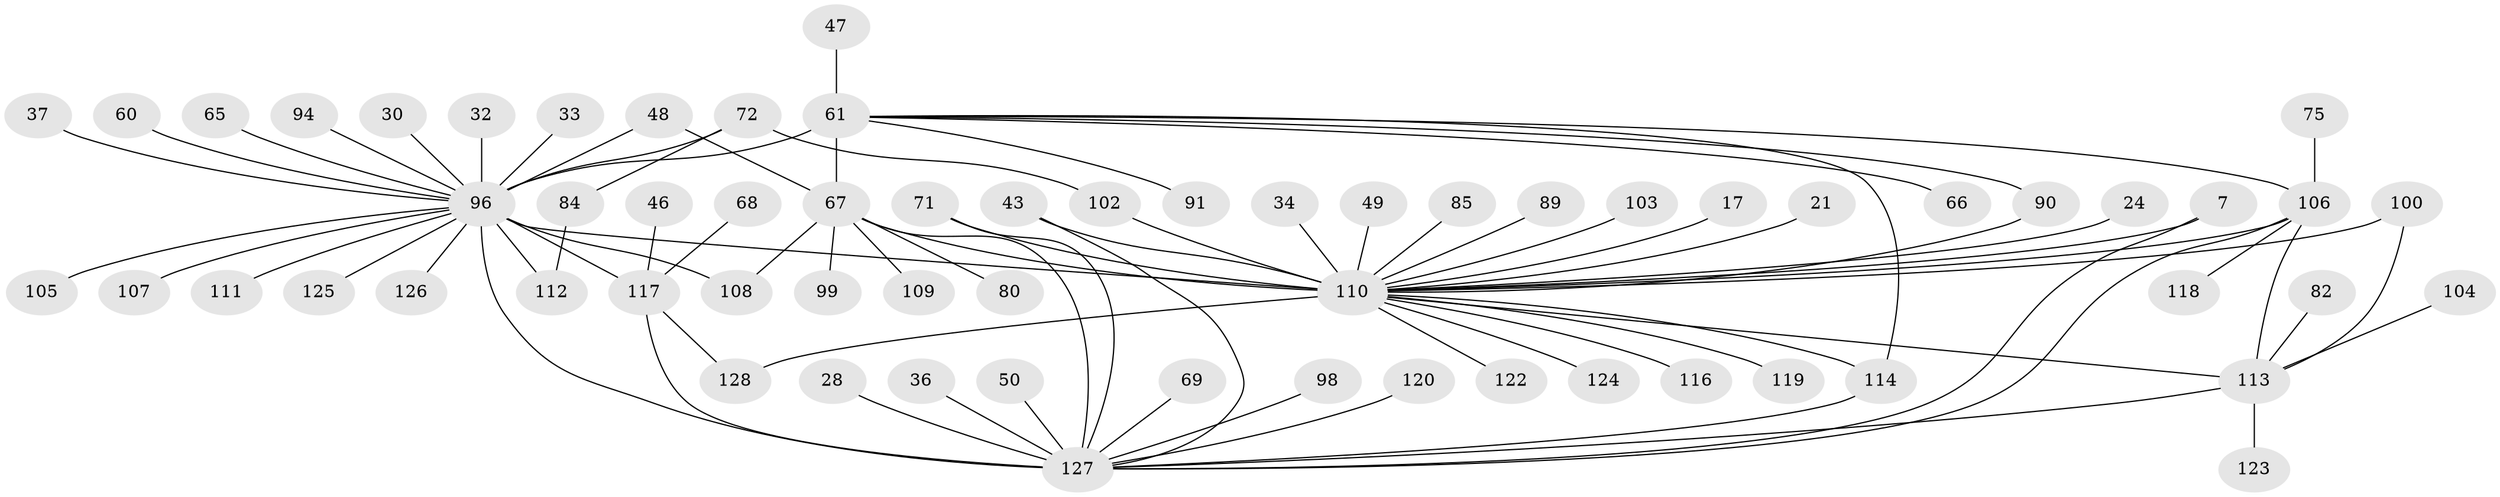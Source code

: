 // original degree distribution, {13: 0.015625, 14: 0.0078125, 5: 0.0390625, 7: 0.0234375, 24: 0.0078125, 3: 0.1015625, 6: 0.0234375, 12: 0.0078125, 9: 0.015625, 10: 0.0078125, 1: 0.4609375, 8: 0.015625, 2: 0.203125, 4: 0.0703125}
// Generated by graph-tools (version 1.1) at 2025/47/03/09/25 04:47:10]
// undirected, 64 vertices, 82 edges
graph export_dot {
graph [start="1"]
  node [color=gray90,style=filled];
  7;
  17;
  21;
  24;
  28;
  30;
  32;
  33;
  34;
  36;
  37;
  43;
  46;
  47;
  48;
  49;
  50;
  60;
  61 [super="+45"];
  65;
  66;
  67 [super="+19"];
  68;
  69;
  71;
  72;
  75;
  80;
  82;
  84 [super="+81"];
  85 [super="+52+70"];
  89;
  90;
  91;
  94;
  96 [super="+62+86"];
  98;
  99;
  100;
  102;
  103;
  104;
  105;
  106 [super="+14"];
  107;
  108 [super="+56"];
  109;
  110 [super="+101+42"];
  111 [super="+54"];
  112 [super="+87"];
  113 [super="+55+63+79"];
  114 [super="+26+38"];
  116 [super="+97"];
  117 [super="+25"];
  118 [super="+88"];
  119;
  120 [super="+31"];
  122;
  123;
  124;
  125;
  126;
  127 [super="+92+121+76"];
  128 [super="+64"];
  7 -- 110;
  7 -- 127;
  17 -- 110;
  21 -- 110;
  24 -- 110;
  28 -- 127;
  30 -- 96;
  32 -- 96;
  33 -- 96;
  34 -- 110;
  36 -- 127;
  37 -- 96;
  43 -- 110;
  43 -- 127;
  46 -- 117;
  47 -- 61;
  48 -- 96;
  48 -- 67;
  49 -- 110;
  50 -- 127;
  60 -- 96;
  61 -- 66;
  61 -- 96 [weight=7];
  61 -- 114;
  61 -- 90;
  61 -- 91;
  61 -- 106 [weight=2];
  61 -- 67 [weight=2];
  65 -- 96;
  67 -- 110 [weight=4];
  67 -- 99;
  67 -- 108;
  67 -- 109;
  67 -- 80;
  67 -- 127 [weight=3];
  68 -- 117;
  69 -- 127;
  71 -- 110;
  71 -- 127;
  72 -- 84 [weight=2];
  72 -- 102;
  72 -- 96;
  75 -- 106;
  82 -- 113;
  84 -- 112;
  85 -- 110;
  89 -- 110;
  90 -- 110;
  94 -- 96;
  96 -- 110 [weight=10];
  96 -- 105;
  96 -- 107;
  96 -- 108;
  96 -- 111;
  96 -- 112;
  96 -- 117;
  96 -- 125;
  96 -- 126;
  96 -- 127 [weight=9];
  98 -- 127;
  100 -- 113;
  100 -- 110;
  102 -- 110;
  103 -- 110;
  104 -- 113;
  106 -- 113;
  106 -- 118;
  106 -- 110 [weight=3];
  106 -- 127 [weight=3];
  110 -- 114;
  110 -- 116;
  110 -- 119;
  110 -- 128;
  110 -- 122;
  110 -- 124;
  110 -- 113;
  113 -- 123;
  113 -- 127 [weight=2];
  114 -- 127;
  117 -- 128;
  117 -- 127 [weight=2];
  120 -- 127;
}
